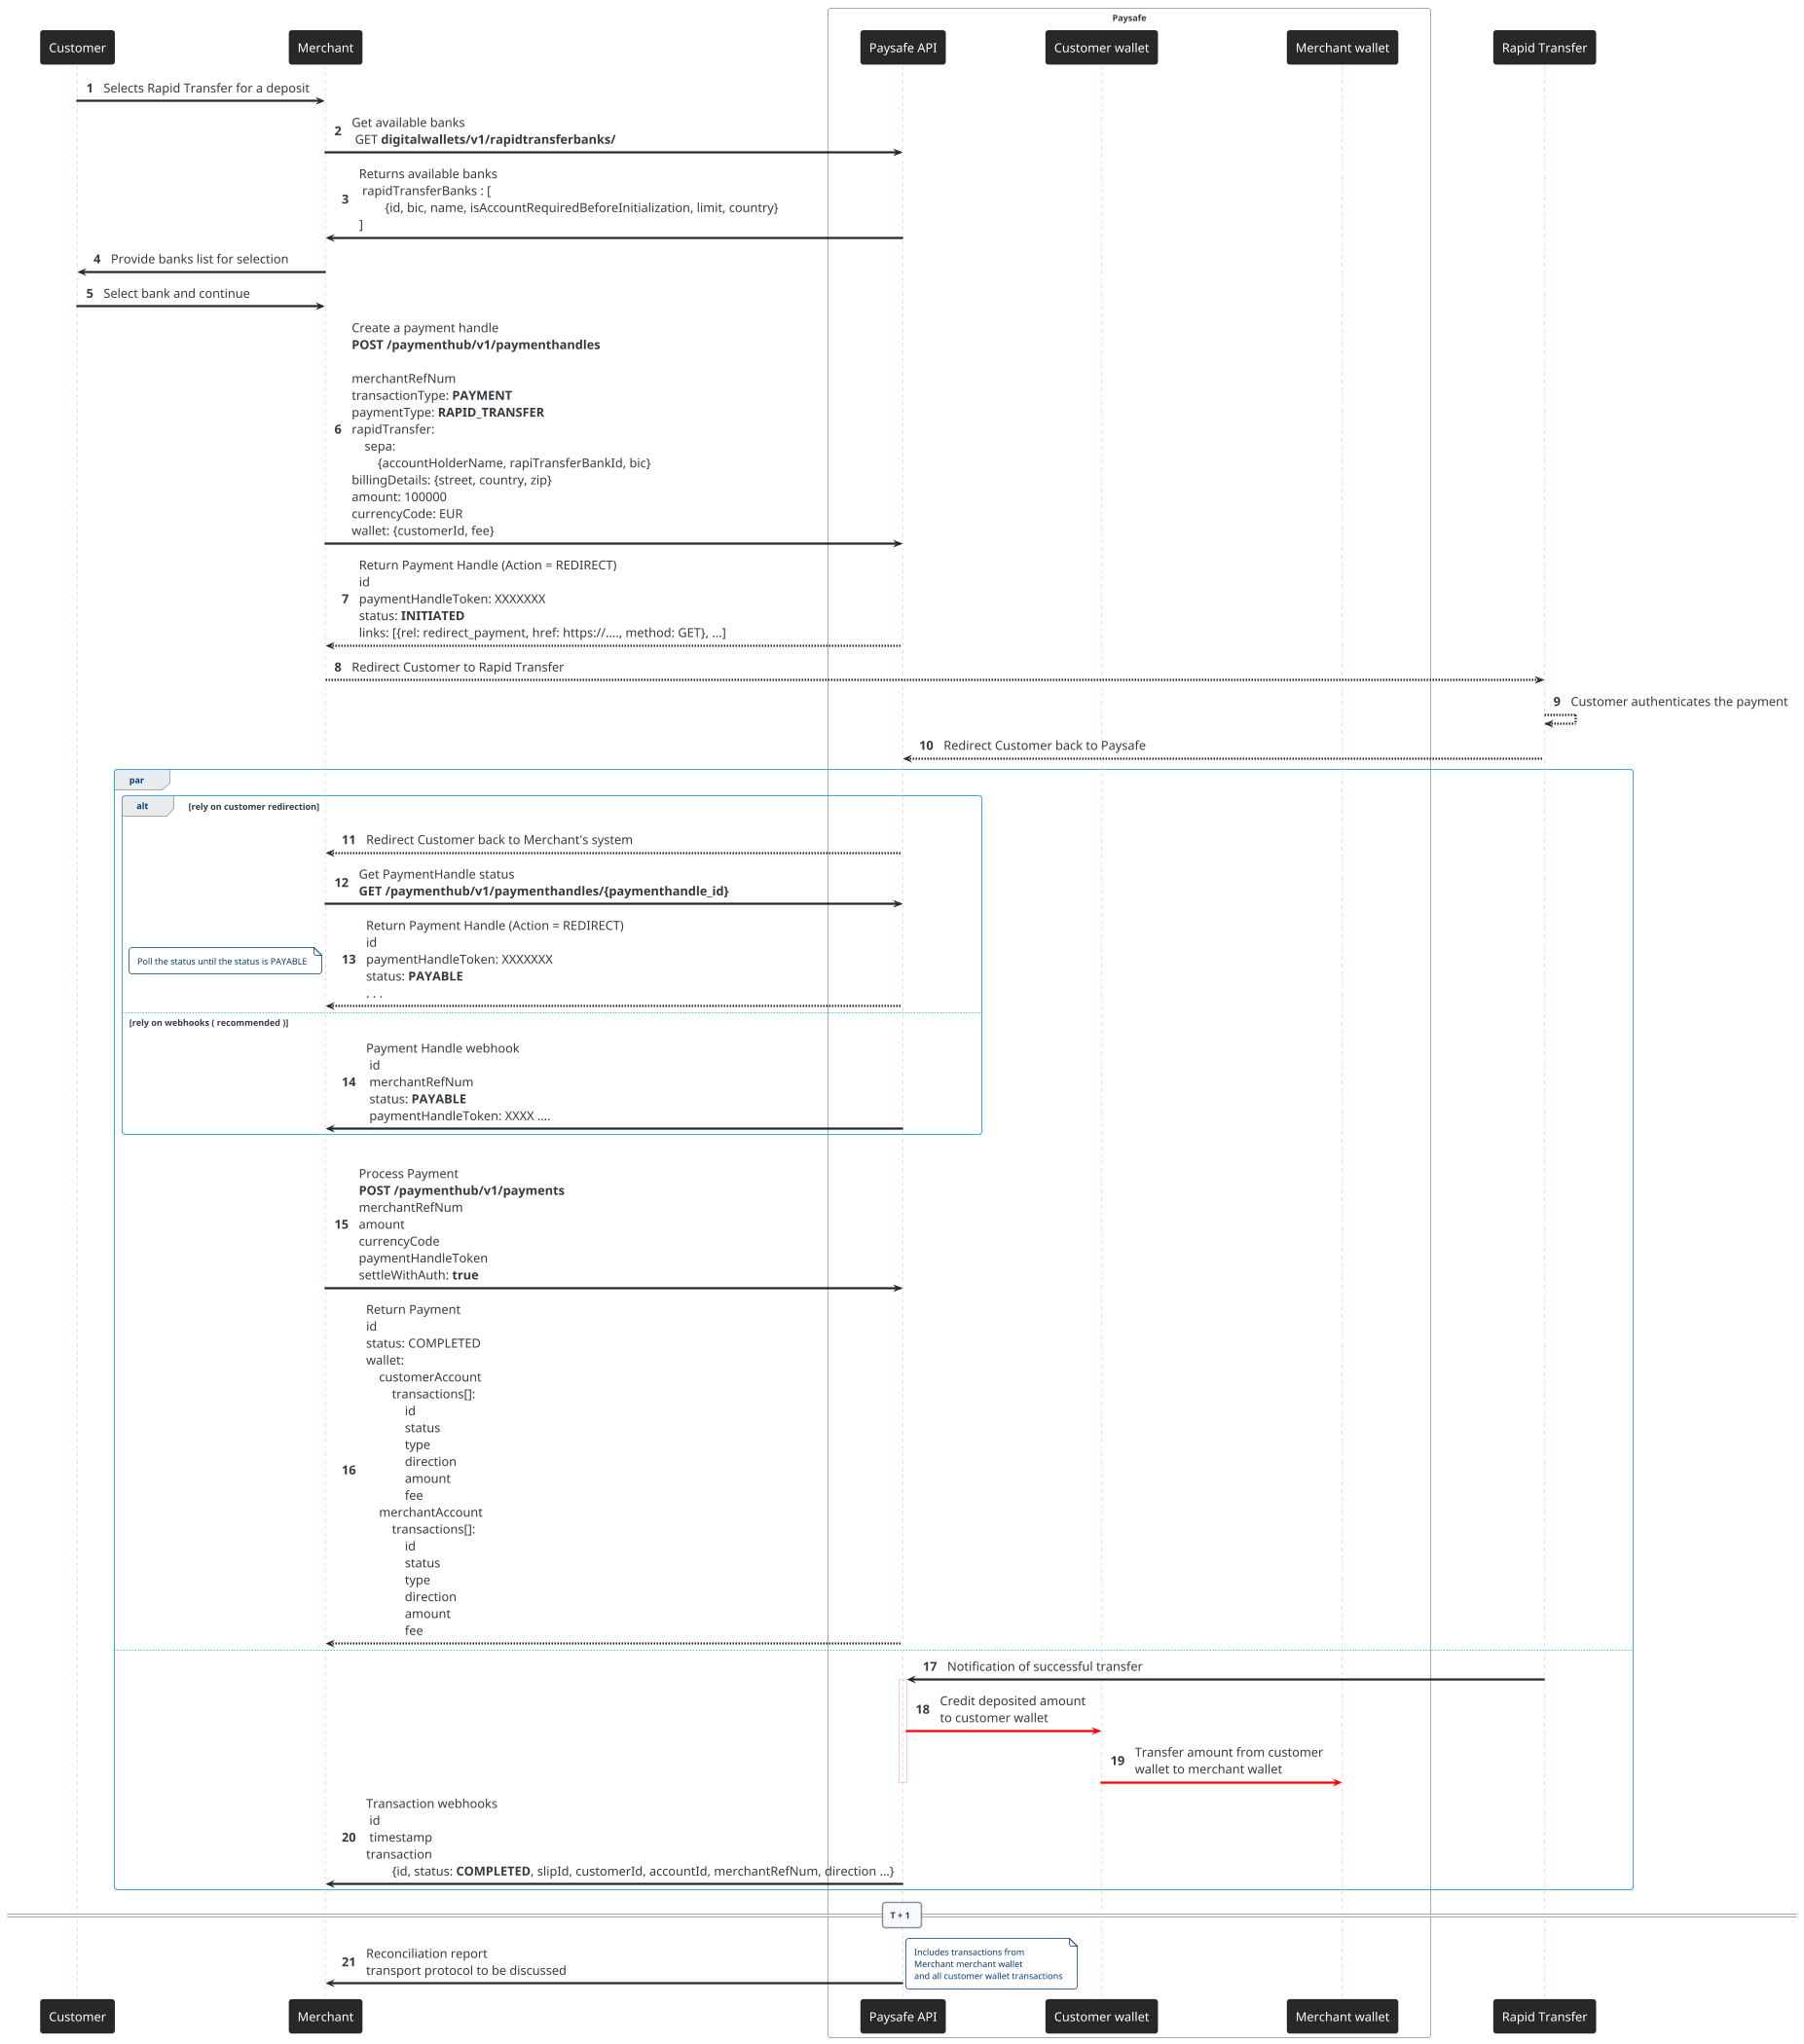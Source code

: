 @startuml "Deposit-rapid-transfer-low-risk-transactions"
	!theme cerulean-outline

    skinparam dpi 72
    skinparam shadowing false
    skinparam backgroundColor #FFFFFF
    skinparam Sequence {
        ParticipantBorderColor #282828
        ParticipantBackgroundColor #282828
        ParticipantFontSize 17
        ParticipantFontColor #FFFFFF
        ArrowColor #282828
        ArrowFontSize 17
        LifeLineBorderColor #FBC9D6
    }

    participant Customer
    participant Merchant
    box "Paysafe"
        participant "Paysafe API" as PaysafeAPI
        participant "Customer wallet" as CW
        participant "Merchant wallet" as MW
    end box
    participant "Rapid Transfer" as PSP

    autonumber
    Customer -> Merchant : Selects Rapid Transfer for a deposit
    Merchant -> PaysafeAPI : Get available banks \n GET **digitalwallets/v1/rapidtransferbanks/**
    PaysafeAPI -> Merchant : Returns available banks \n rapidTransferBanks : [\n	{id, bic, name, isAccountRequiredBeforeInitialization, limit, country} \n]
    Merchant -> Customer : Provide banks list for selection
    Customer -> Merchant : Select bank and continue               
        

    Merchant -> PaysafeAPI: Create a payment handle\n**POST /paymenthub/v1/paymenthandles**\n\nmerchantRefNum\ntransactionType: **PAYMENT**\npaymentType: **RAPID_TRANSFER**\nrapidTransfer:\n    sepa:\n        {accountHolderName, rapiTransferBankId, bic}\nbillingDetails: {street, country, zip}\namount: 100000\ncurrencyCode: EUR\nwallet: {customerId, fee}
    Merchant <-- PaysafeAPI: Return Payment Handle (Action = REDIRECT)\nid\npaymentHandleToken: XXXXXXX\nstatus: **INITIATED**\nlinks: [{rel: redirect_payment, href: https://...., method: GET}, ...]

    Merchant --> PSP: Redirect Customer to Rapid Transfer
    PSP --> PSP : Customer authenticates the payment
    PSP --> PaysafeAPI : Redirect Customer back to Paysafe
    

    par   
		alt rely on customer redirection
			PaysafeAPI --> Merchant : Redirect Customer back to Merchant's system
			Merchant -> PaysafeAPI: Get PaymentHandle status\n**GET /paymenthub/v1/paymenthandles/{paymenthandle_id}**
			Merchant <-- PaysafeAPI: Return Payment Handle (Action = REDIRECT)\nid\npaymentHandleToken: XXXXXXX\nstatus: **PAYABLE**\n. . .
			note left: Poll the status until the status is PAYABLE
		else rely on webhooks ( **recommended** )
			PaysafeAPI -> Merchant : Payment Handle webhook\n id\n merchantRefNum\n status: **PAYABLE**\n paymentHandleToken: XXXX ....    	
		end

        |||

		Merchant -> PaysafeAPI: Process Payment\n**POST /paymenthub/v1/payments**\nmerchantRefNum\namount\ncurrencyCode\npaymentHandleToken\nsettleWithAuth: **true**
    
		Merchant <-- PaysafeAPI: Return Payment\nid\nstatus: COMPLETED\nwallet:\n    customerAccount\n        transactions[]:\n            id\n            status\n            type\n            direction\n            amount\n            fee            \n    merchantAccount\n        transactions[]:\n            id\n            status\n            type\n            direction\n            amount\n            fee



	else 
        PSP -> PaysafeAPI : Notification of successful transfer
        
		activate PaysafeAPI
		PaysafeAPI [#FF0000]-> CW: Credit deposited amount\nto customer wallet
        CW [#FF0000]-> MW: Transfer amount from customer \nwallet to merchant wallet
		deactivate PaysafeAPI

		PaysafeAPI -> Merchant : Transaction webhooks\n id\n timestamp\ntransaction\n	{id, status: **COMPLETED**, slipId, customerId, accountId, merchantRefNum, direction ...}
   end

	== T + 1 ==

 	PaysafeAPI -> Merchant: Reconciliation report\ntransport protocol to be discussed
    note right: Includes transactions from\nMerchant merchant wallet \nand all customer wallet transactions
	
@enduml




@startuml "Deposit-rapid-transfer-high-risk-transactions"
    !theme cerulean-outline

    skinparam dpi 72
    skinparam shadowing false
    skinparam backgroundColor #FFFFFF
    skinparam Sequence {
        ParticipantBorderColor #282828
        ParticipantBackgroundColor #282828
        ParticipantFontSize 17
        ParticipantFontColor #FFFFFF
        ArrowColor #282828
        ArrowFontSize 17
        LifeLineBorderColor #FBC9D6
    }
 
    participant Customer
    participant Merchant
    box "Paysafe"
        participant "Paysafe API" as PaysafeAPI
        participant "Customer wallet" as CW
        participant "Merchant wallet" as MW
    end box
    participant "Rapid Transfer" as PSP

    autonumber

    Customer -> Merchant : Selects Rapid Transfer for a deposit
    Merchant -> PaysafeAPI : Get available banks \n GET **digitalwallets/v1/rapidtransferbanks/**
    PaysafeAPI -> Merchant : Returns available banks \n rapidTransferBanks : [\n	{id, bic, name, isAccountRequiredBeforeInitialization, limit, country} \n]
    Merchant -> Customer : Provide banks list for selection
    Customer -> Merchant : Select bank and continue 

    Merchant -> PaysafeAPI: Create a payment handle\n**POST /paymenthub/v1/paymenthandles**\n\nmerchantRefNum\ntransactionType: **PAYMENT**\npaymentType: **RAPID_TRANSFER**\nrapidTransfer:\n    sepa:\n        {accountHolderName, rapiTransferBankId, bic}\nbillingDetails: {street, country, zip}\namount: 100000\ncurrencyCode: EUR\nwallet: {customerId, fee}
    Merchant <-- PaysafeAPI: Return Payment Handle (Action = REDIRECT)\nid\npaymentHandleToken: XXXXXXX\nstatus: **INITIATED**\nlinks: [{rel: redirect_payment, href: https://...., method: GET}, ...]

    Merchant --> PSP: Redirect Customer to Rapid Transfer
    PSP --> PSP : Customer authenticates the payment
    PSP --> PaysafeAPI : Redirect Customer back to Paysafe
  
    par   
		alt rely on customer redirection
			PaysafeAPI --> Merchant : Redirect Customer back to Merchant's system
			Merchant -> PaysafeAPI: Get PaymentHandle status\n**GET /paymenthub/v1/paymenthandles/{paymenthandle_id}**
			Merchant <-- PaysafeAPI: Return Payment Handle (Action = REDIRECT)\nid\npaymentHandleToken: XXXXXXX\nstatus: **PAYABLE**\n. . .
			note left: Poll the status until the status is PAYABLE
		else rely on webhooks ( **recommended** )
			PaysafeAPI -> Merchant : Payment Handle webhook\n id\n merchantRefNum\n status: **PAYABLE**\n paymentHandleToken: XXXX ....    	
		end

        |||

		Merchant -> PaysafeAPI: Process Payment\n**POST /paymenthub/v1/payments**\nmerchantRefNum\namount\ncurrencyCode\npaymentHandleToken\nsettleWithAuth: **true**
		
		Merchant <-- PaysafeAPI: Return Payment\nid\nstatus: PROCESSING\nwallet:\n    customerAccount\n        transactions[]:\n            id\n            status\n            type\n            direction\n            amount\n            fee            \n    merchantAccount\n        transactions[]:\n            id\n            status\n            type\n            direction\n            amount\n            fee

    else 

        PSP -> PaysafeAPI : Notification of customer's authentication
        PaysafeAPI -> Merchant : Transaction webhooks\n id\n timestamp\ntransaction\n	{id, status: **PROCESSING**, slipId, customerId, accountId, merchantRefNum, direction ...}

    end


    |||


    PSP -> PaysafeAPI : Notification of successful deposit
   
    activate PaysafeAPI
	PaysafeAPI [#FF0000]-> CW: Credit deposited amount\nto customer wallet
	CW [#FF0000]-> MW: Transfer amount from customer \nwallet to merchant wallet
	deactivate PaysafeAPI

    PaysafeAPI -> Merchant : Transaction webhooks\n id\n timestamp\ntransaction\n	{id, status: **COMPLETED**, slipId, customerId, accountId, merchantRefNum, direction ...}


	== T + 1 ==

 	PaysafeAPI -> Merchant: Reconciliation report\ntransport protocol to be discussed
    note right: Includes transactions from\nMerchant merchant wallet \nand all customer wallet transactions

@enduml







@startuml "Withdraw-bank-account"
	!theme cerulean-outline

	skinparam dpi 72
	skinparam shadowing false
	skinparam backgroundColor #FFFFFF
	skinparam Sequence {
		ParticipantBorderColor #282828
		ParticipantBackgroundColor #282828
		ParticipantFontSize 17
		ParticipantFontColor #FFFFFF
		ArrowColor #282828
		ArrowFontSize 17
		LifeLineBorderColor #FBC9D6
	}

	participant Merchant
	box "Paysafe"
		participant "Paysafe API" as PaysafeAPI
		participant "Customer wallet" as CW
		participant "Merchant wallet" as MW
	end box
	participant "Customer's Bank Account" as CBA

	autonumber

	Merchant -> PaysafeAPI: Create a customer payment handle\n**POST /paymenthub/v1/paymenthandles**\n\nmerchantRefNum\ntransactionType: **STANDALONE_CREDIT**\npaymentType: **BANK_TRANSFER**\nsepa:\n {accountHolderName, bic, iban}\namount: 100000\ncurrencyCode: EUR\nwallet: \n customerId\n fee\n customerAccount:\n id
	Merchant <-- PaysafeAPI: Return Payment Handle (Action = NONE)\nid\npaymentHandleToken: XXXXXXX\nstatus: **PAYABLE**

	...

	Merchant -> PaysafeAPI: Process standalone credit\n**POST /paymenthub/v1/standalonecredits**\nmerchantRefNum\namount\ncurrencyCode\npaymentHandleToken
	activate PaysafeAPI

		MW [#FF0000]-> CW: Transfer amount from \n merchant wallet to customer wallet
		PaysafeAPI [#FF0000]->CW: Debit the amount from \n customer wallet
		PaysafeAPI [#FF0000]-> PaysafeAPI: Schedule bank wire tranfer\nto Customer's bank account

	deactivate PaysafeAPI

	Merchant <-- PaysafeAPI: Returns Standalone credit\nid\nstatus: COMPLETED\nwallet:\n customerAccount\n transactions[]:\n id\n status\n type\n direction\n amount\n fee \n merchantAccount\n transactions[]:\n id\n status\n type\n direction\n amount\n fee


	== . . . ==

	PaysafeAPI [#FF0000]-> CBA: Bank wire transfer to customer's bank account

	== T + 1 ==

	PaysafeAPI -> Merchant: Reconciliation report\ntransport protocol to be discussed
	note right: Includes transactions from\nMerchant merchant wallet \nand all customer wallet transactions
@enduml


@startuml "2-Deposit-bank-transfer"
	!theme cerulean-outline

	skinparam dpi 72
	skinparam shadowing false
	skinparam backgroundColor #FFFFFF
	skinparam Sequence {
		ParticipantBorderColor #282828
		ParticipantBackgroundColor #282828
		ParticipantFontSize 17
		ParticipantFontColor #FFFFFF
		ArrowColor #282828
		ArrowFontSize 17
		LifeLineBorderColor #FBC9D6
	}

	participant Customer
	participant Merchant
	box "Paysafe"
		participant "Paysafe API" as PaysafeAPI
		participant "Customer wallet" as CW
		participant "Merchant wallet" as MW
	end box
	participant "Customer Bank" as CustomerBank

	autonumber

	Merchant -> Customer: Present customer's \nunique Virtual IBAN
	...
	Customer -> CustomerBank: Bank transfer to unique Virtual IBAN
	...
	CustomerBank -> PaysafeAPI: Notification\nfunds received
	activate PaysafeAPI
		PaysafeAPI [#FF0000]-> CW: Credit deposited amount\nto customer wallet
		CW [#FF0000]-> MW: Transfer the amount from\ncustomer wallet to merchant wallet
		Merchant <-- PaysafeAPI: WebHook: Funds received\n\
			id\n\
			status: COMPLETED\n\
			wallet:\n\
			customerAccount\n\
			transactions[]:\n\
			id\n\
			status\n\
			type\n\
			direction\n\
			amount\n\
			fee\n\
			merchantAccount\n\
			transactions[]:\n\
			id\n\
			status\n\
			type\n\
			direction\n\
			amount\n\
			fee

	deactivate PaysafeAPI

	== T + 1 ==

	PaysafeAPI -> Merchant: Reconciliation report\ntransport protocol to be discussed
	note right: Inlcudes transactions from\nMerchant merchant wallet \nand all customer wallet transactions
@enduml
